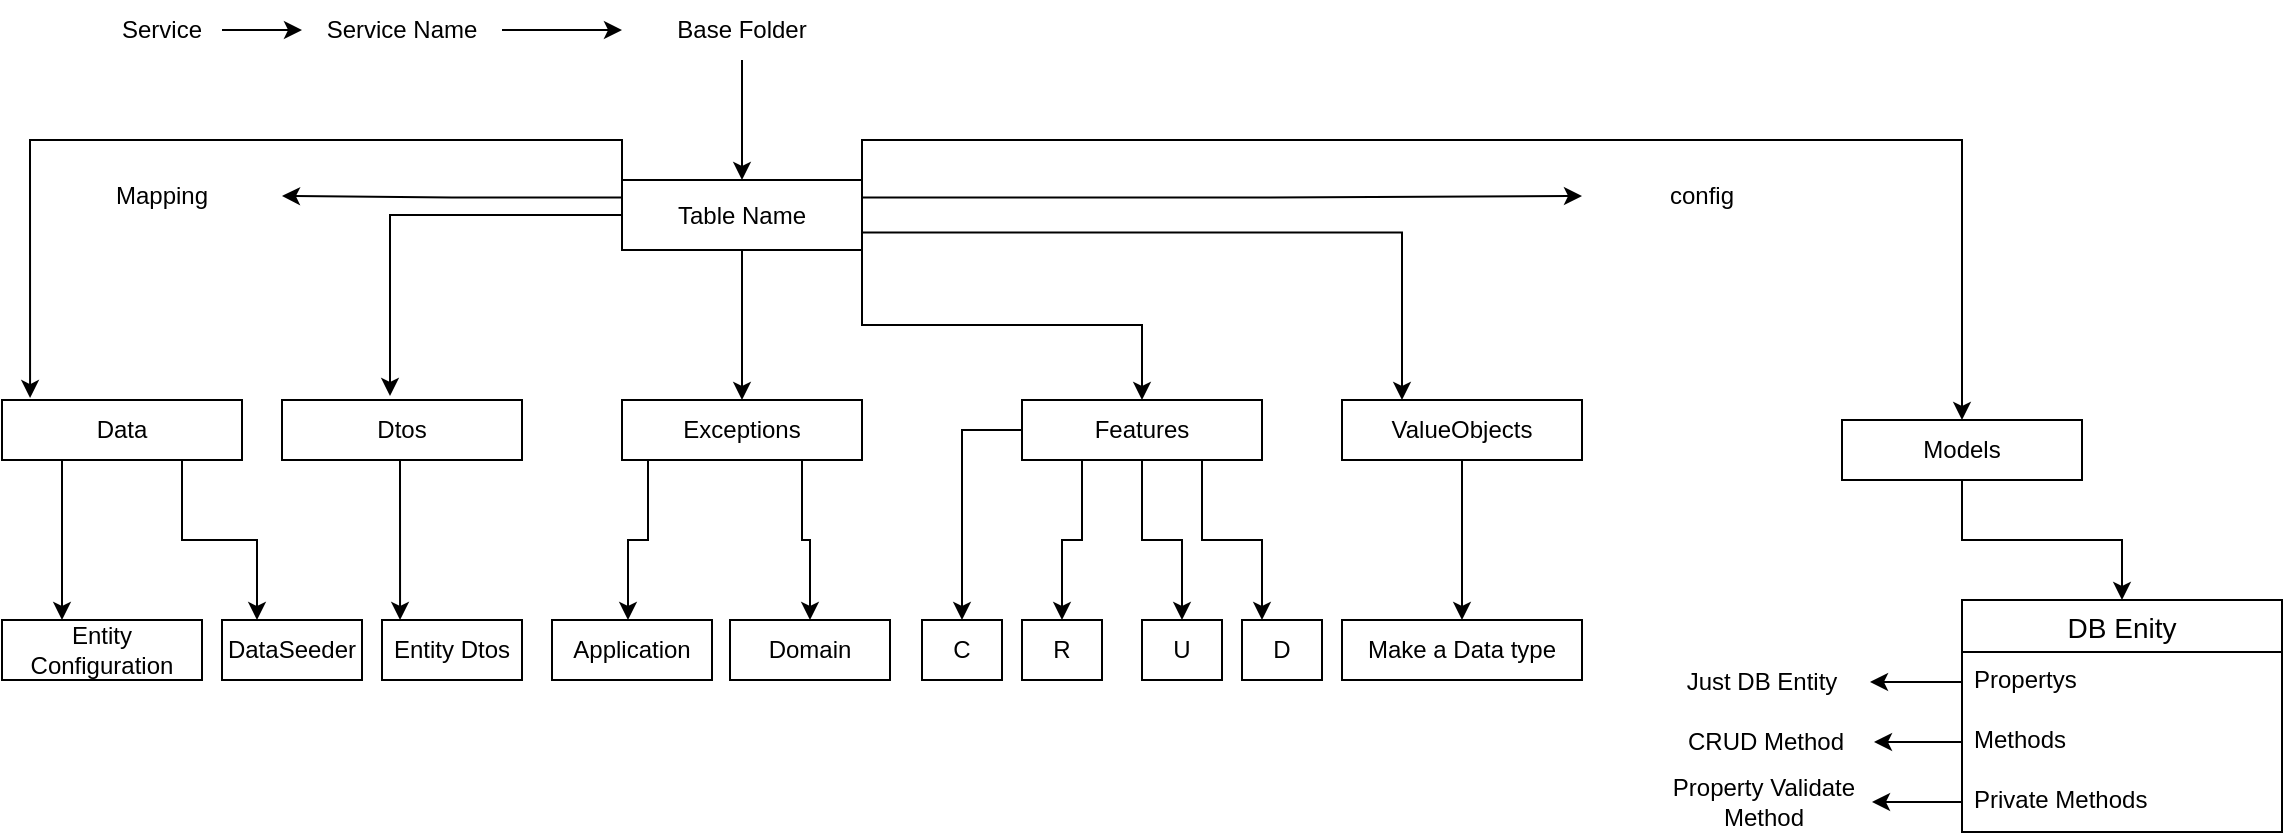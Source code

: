 <mxfile version="21.1.1" type="github">
  <diagram name="Page-1" id="UMADV98i5JFgTWzXtIxi">
    <mxGraphModel dx="1120" dy="452" grid="1" gridSize="10" guides="1" tooltips="1" connect="1" arrows="1" fold="1" page="1" pageScale="1" pageWidth="827" pageHeight="1169" math="0" shadow="0">
      <root>
        <mxCell id="0" />
        <mxCell id="1" parent="0" />
        <mxCell id="pZzHoeOJ069ep5u9NYxu-22" style="edgeStyle=orthogonalEdgeStyle;rounded=0;orthogonalLoop=1;jettySize=auto;html=1;entryX=0;entryY=0.5;entryDx=0;entryDy=0;" parent="1" source="pZzHoeOJ069ep5u9NYxu-19" target="pZzHoeOJ069ep5u9NYxu-21" edge="1">
          <mxGeometry relative="1" as="geometry">
            <mxPoint x="230" y="20" as="targetPoint" />
          </mxGeometry>
        </mxCell>
        <mxCell id="pZzHoeOJ069ep5u9NYxu-19" value="Service" style="text;html=1;strokeColor=none;fillColor=none;align=center;verticalAlign=middle;whiteSpace=wrap;rounded=0;" parent="1" vertex="1">
          <mxGeometry x="60" y="10" width="60" height="30" as="geometry" />
        </mxCell>
        <mxCell id="pZzHoeOJ069ep5u9NYxu-24" style="edgeStyle=orthogonalEdgeStyle;rounded=0;orthogonalLoop=1;jettySize=auto;html=1;" parent="1" source="pZzHoeOJ069ep5u9NYxu-21" target="pZzHoeOJ069ep5u9NYxu-23" edge="1">
          <mxGeometry relative="1" as="geometry" />
        </mxCell>
        <mxCell id="pZzHoeOJ069ep5u9NYxu-21" value="Service Name" style="text;html=1;strokeColor=none;fillColor=none;align=center;verticalAlign=middle;whiteSpace=wrap;rounded=0;" parent="1" vertex="1">
          <mxGeometry x="160" y="10" width="100" height="30" as="geometry" />
        </mxCell>
        <mxCell id="pZzHoeOJ069ep5u9NYxu-30" style="edgeStyle=orthogonalEdgeStyle;rounded=0;orthogonalLoop=1;jettySize=auto;html=1;exitX=0.5;exitY=1;exitDx=0;exitDy=0;" parent="1" source="pZzHoeOJ069ep5u9NYxu-23" target="pZzHoeOJ069ep5u9NYxu-25" edge="1">
          <mxGeometry relative="1" as="geometry" />
        </mxCell>
        <mxCell id="pZzHoeOJ069ep5u9NYxu-23" value="Base Folder" style="text;html=1;strokeColor=none;fillColor=none;align=center;verticalAlign=middle;whiteSpace=wrap;rounded=0;" parent="1" vertex="1">
          <mxGeometry x="320" y="10" width="120" height="30" as="geometry" />
        </mxCell>
        <mxCell id="pZzHoeOJ069ep5u9NYxu-38" style="edgeStyle=orthogonalEdgeStyle;rounded=0;orthogonalLoop=1;jettySize=auto;html=1;exitX=1;exitY=0;exitDx=0;exitDy=0;entryX=0.5;entryY=0;entryDx=0;entryDy=0;" parent="1" source="pZzHoeOJ069ep5u9NYxu-25" target="pZzHoeOJ069ep5u9NYxu-35" edge="1">
          <mxGeometry relative="1" as="geometry" />
        </mxCell>
        <mxCell id="pZzHoeOJ069ep5u9NYxu-40" style="edgeStyle=orthogonalEdgeStyle;rounded=0;orthogonalLoop=1;jettySize=auto;html=1;exitX=0.5;exitY=1;exitDx=0;exitDy=0;entryX=0.5;entryY=0;entryDx=0;entryDy=0;" parent="1" source="pZzHoeOJ069ep5u9NYxu-25" target="pZzHoeOJ069ep5u9NYxu-33" edge="1">
          <mxGeometry relative="1" as="geometry" />
        </mxCell>
        <mxCell id="pZzHoeOJ069ep5u9NYxu-41" style="edgeStyle=orthogonalEdgeStyle;rounded=0;orthogonalLoop=1;jettySize=auto;html=1;exitX=0;exitY=0;exitDx=0;exitDy=0;entryX=0.117;entryY=-0.033;entryDx=0;entryDy=0;entryPerimeter=0;" parent="1" source="pZzHoeOJ069ep5u9NYxu-25" target="pZzHoeOJ069ep5u9NYxu-31" edge="1">
          <mxGeometry relative="1" as="geometry">
            <mxPoint x="20" y="140" as="targetPoint" />
          </mxGeometry>
        </mxCell>
        <mxCell id="pZzHoeOJ069ep5u9NYxu-42" style="edgeStyle=orthogonalEdgeStyle;rounded=0;orthogonalLoop=1;jettySize=auto;html=1;exitX=0;exitY=0.5;exitDx=0;exitDy=0;entryX=0.45;entryY=-0.067;entryDx=0;entryDy=0;entryPerimeter=0;" parent="1" source="pZzHoeOJ069ep5u9NYxu-25" target="pZzHoeOJ069ep5u9NYxu-32" edge="1">
          <mxGeometry relative="1" as="geometry" />
        </mxCell>
        <mxCell id="pZzHoeOJ069ep5u9NYxu-51" style="edgeStyle=orthogonalEdgeStyle;rounded=0;orthogonalLoop=1;jettySize=auto;html=1;exitX=1;exitY=1;exitDx=0;exitDy=0;entryX=0.5;entryY=0;entryDx=0;entryDy=0;" parent="1" source="pZzHoeOJ069ep5u9NYxu-25" target="pZzHoeOJ069ep5u9NYxu-34" edge="1">
          <mxGeometry relative="1" as="geometry" />
        </mxCell>
        <mxCell id="pZzHoeOJ069ep5u9NYxu-52" style="edgeStyle=orthogonalEdgeStyle;rounded=0;orthogonalLoop=1;jettySize=auto;html=1;exitX=1;exitY=0.75;exitDx=0;exitDy=0;entryX=0.25;entryY=0;entryDx=0;entryDy=0;" parent="1" source="pZzHoeOJ069ep5u9NYxu-25" target="pZzHoeOJ069ep5u9NYxu-45" edge="1">
          <mxGeometry relative="1" as="geometry" />
        </mxCell>
        <mxCell id="pZzHoeOJ069ep5u9NYxu-56" style="edgeStyle=orthogonalEdgeStyle;rounded=0;orthogonalLoop=1;jettySize=auto;html=1;exitX=1;exitY=0.25;exitDx=0;exitDy=0;" parent="1" source="pZzHoeOJ069ep5u9NYxu-25" target="pZzHoeOJ069ep5u9NYxu-55" edge="1">
          <mxGeometry relative="1" as="geometry" />
        </mxCell>
        <mxCell id="pZzHoeOJ069ep5u9NYxu-58" style="edgeStyle=orthogonalEdgeStyle;rounded=0;orthogonalLoop=1;jettySize=auto;html=1;exitX=0;exitY=0.25;exitDx=0;exitDy=0;" parent="1" source="pZzHoeOJ069ep5u9NYxu-25" target="pZzHoeOJ069ep5u9NYxu-57" edge="1">
          <mxGeometry relative="1" as="geometry" />
        </mxCell>
        <mxCell id="pZzHoeOJ069ep5u9NYxu-25" value="Table Name" style="whiteSpace=wrap;html=1;" parent="1" vertex="1">
          <mxGeometry x="320" y="100" width="120" height="35" as="geometry" />
        </mxCell>
        <mxCell id="YP6eUnewBaTXaxf08kpu-2" value="" style="edgeStyle=orthogonalEdgeStyle;rounded=0;orthogonalLoop=1;jettySize=auto;html=1;" edge="1" parent="1" source="pZzHoeOJ069ep5u9NYxu-31" target="YP6eUnewBaTXaxf08kpu-1">
          <mxGeometry relative="1" as="geometry">
            <Array as="points">
              <mxPoint x="40" y="260" />
              <mxPoint x="40" y="260" />
            </Array>
          </mxGeometry>
        </mxCell>
        <mxCell id="YP6eUnewBaTXaxf08kpu-6" style="edgeStyle=orthogonalEdgeStyle;rounded=0;orthogonalLoop=1;jettySize=auto;html=1;exitX=0.75;exitY=1;exitDx=0;exitDy=0;entryX=0.25;entryY=0;entryDx=0;entryDy=0;" edge="1" parent="1" source="pZzHoeOJ069ep5u9NYxu-31" target="YP6eUnewBaTXaxf08kpu-5">
          <mxGeometry relative="1" as="geometry" />
        </mxCell>
        <mxCell id="pZzHoeOJ069ep5u9NYxu-31" value="Data" style="whiteSpace=wrap;html=1;" parent="1" vertex="1">
          <mxGeometry x="10" y="210" width="120" height="30" as="geometry" />
        </mxCell>
        <mxCell id="YP6eUnewBaTXaxf08kpu-9" style="edgeStyle=orthogonalEdgeStyle;rounded=0;orthogonalLoop=1;jettySize=auto;html=1;exitX=0.5;exitY=1;exitDx=0;exitDy=0;entryX=0.129;entryY=0;entryDx=0;entryDy=0;entryPerimeter=0;" edge="1" parent="1">
          <mxGeometry relative="1" as="geometry">
            <mxPoint x="210" y="240" as="sourcePoint" />
            <mxPoint x="209.03" y="320" as="targetPoint" />
            <Array as="points">
              <mxPoint x="209" y="240" />
            </Array>
          </mxGeometry>
        </mxCell>
        <mxCell id="pZzHoeOJ069ep5u9NYxu-32" value="Dtos" style="whiteSpace=wrap;html=1;" parent="1" vertex="1">
          <mxGeometry x="150" y="210" width="120" height="30" as="geometry" />
        </mxCell>
        <mxCell id="YP6eUnewBaTXaxf08kpu-11" value="" style="edgeStyle=orthogonalEdgeStyle;rounded=0;orthogonalLoop=1;jettySize=auto;html=1;" edge="1" parent="1">
          <mxGeometry relative="1" as="geometry">
            <mxPoint x="333" y="240" as="sourcePoint" />
            <mxPoint x="323" y="320" as="targetPoint" />
            <Array as="points">
              <mxPoint x="333" y="280" />
              <mxPoint x="323" y="280" />
            </Array>
          </mxGeometry>
        </mxCell>
        <mxCell id="YP6eUnewBaTXaxf08kpu-13" style="edgeStyle=orthogonalEdgeStyle;rounded=0;orthogonalLoop=1;jettySize=auto;html=1;exitX=0.75;exitY=1;exitDx=0;exitDy=0;entryX=0.5;entryY=0;entryDx=0;entryDy=0;" edge="1" parent="1" source="pZzHoeOJ069ep5u9NYxu-33" target="YP6eUnewBaTXaxf08kpu-12">
          <mxGeometry relative="1" as="geometry" />
        </mxCell>
        <mxCell id="pZzHoeOJ069ep5u9NYxu-33" value="Exceptions" style="whiteSpace=wrap;html=1;" parent="1" vertex="1">
          <mxGeometry x="320" y="210" width="120" height="30" as="geometry" />
        </mxCell>
        <mxCell id="YP6eUnewBaTXaxf08kpu-15" value="" style="edgeStyle=orthogonalEdgeStyle;rounded=0;orthogonalLoop=1;jettySize=auto;html=1;" edge="1" parent="1" source="pZzHoeOJ069ep5u9NYxu-34" target="YP6eUnewBaTXaxf08kpu-14">
          <mxGeometry relative="1" as="geometry" />
        </mxCell>
        <mxCell id="YP6eUnewBaTXaxf08kpu-19" style="edgeStyle=orthogonalEdgeStyle;rounded=0;orthogonalLoop=1;jettySize=auto;html=1;exitX=0.25;exitY=1;exitDx=0;exitDy=0;entryX=0.5;entryY=0;entryDx=0;entryDy=0;" edge="1" parent="1" source="pZzHoeOJ069ep5u9NYxu-34" target="YP6eUnewBaTXaxf08kpu-16">
          <mxGeometry relative="1" as="geometry" />
        </mxCell>
        <mxCell id="YP6eUnewBaTXaxf08kpu-20" style="edgeStyle=orthogonalEdgeStyle;rounded=0;orthogonalLoop=1;jettySize=auto;html=1;exitX=0.5;exitY=1;exitDx=0;exitDy=0;entryX=0.5;entryY=0;entryDx=0;entryDy=0;" edge="1" parent="1" source="pZzHoeOJ069ep5u9NYxu-34" target="YP6eUnewBaTXaxf08kpu-17">
          <mxGeometry relative="1" as="geometry" />
        </mxCell>
        <mxCell id="YP6eUnewBaTXaxf08kpu-21" style="edgeStyle=orthogonalEdgeStyle;rounded=0;orthogonalLoop=1;jettySize=auto;html=1;exitX=0.75;exitY=1;exitDx=0;exitDy=0;entryX=0.25;entryY=0;entryDx=0;entryDy=0;" edge="1" parent="1" source="pZzHoeOJ069ep5u9NYxu-34" target="YP6eUnewBaTXaxf08kpu-18">
          <mxGeometry relative="1" as="geometry" />
        </mxCell>
        <mxCell id="pZzHoeOJ069ep5u9NYxu-34" value="Features" style="whiteSpace=wrap;html=1;" parent="1" vertex="1">
          <mxGeometry x="520" y="210" width="120" height="30" as="geometry" />
        </mxCell>
        <mxCell id="pZzHoeOJ069ep5u9NYxu-59" style="edgeStyle=orthogonalEdgeStyle;rounded=0;orthogonalLoop=1;jettySize=auto;html=1;exitX=0.5;exitY=1;exitDx=0;exitDy=0;entryX=0.5;entryY=0;entryDx=0;entryDy=0;" parent="1" source="pZzHoeOJ069ep5u9NYxu-35" target="u61qnfWPwvR5sV4NFVFH-3" edge="1">
          <mxGeometry relative="1" as="geometry">
            <mxPoint x="821" y="350" as="targetPoint" />
          </mxGeometry>
        </mxCell>
        <mxCell id="pZzHoeOJ069ep5u9NYxu-35" value="Models" style="whiteSpace=wrap;html=1;" parent="1" vertex="1">
          <mxGeometry x="930" y="220" width="120" height="30" as="geometry" />
        </mxCell>
        <mxCell id="YP6eUnewBaTXaxf08kpu-23" value="" style="edgeStyle=orthogonalEdgeStyle;rounded=0;orthogonalLoop=1;jettySize=auto;html=1;" edge="1" parent="1" source="pZzHoeOJ069ep5u9NYxu-45" target="YP6eUnewBaTXaxf08kpu-22">
          <mxGeometry relative="1" as="geometry" />
        </mxCell>
        <mxCell id="pZzHoeOJ069ep5u9NYxu-45" value="ValueObjects" style="whiteSpace=wrap;html=1;" parent="1" vertex="1">
          <mxGeometry x="680" y="210" width="120" height="30" as="geometry" />
        </mxCell>
        <mxCell id="pZzHoeOJ069ep5u9NYxu-55" value="config" style="text;html=1;strokeColor=none;fillColor=none;align=center;verticalAlign=middle;whiteSpace=wrap;rounded=0;" parent="1" vertex="1">
          <mxGeometry x="800" y="93" width="120" height="30" as="geometry" />
        </mxCell>
        <mxCell id="pZzHoeOJ069ep5u9NYxu-57" value="Mapping" style="text;html=1;strokeColor=none;fillColor=none;align=center;verticalAlign=middle;whiteSpace=wrap;rounded=0;" parent="1" vertex="1">
          <mxGeometry x="30" y="93" width="120" height="30" as="geometry" />
        </mxCell>
        <mxCell id="u61qnfWPwvR5sV4NFVFH-3" value="DB Enity" style="swimlane;fontStyle=0;childLayout=stackLayout;horizontal=1;startSize=26;horizontalStack=0;resizeParent=1;resizeParentMax=0;resizeLast=0;collapsible=1;marginBottom=0;align=center;fontSize=14;" parent="1" vertex="1">
          <mxGeometry x="990" y="310" width="160" height="116" as="geometry" />
        </mxCell>
        <mxCell id="u61qnfWPwvR5sV4NFVFH-4" value="Propertys" style="text;strokeColor=none;fillColor=none;spacingLeft=4;spacingRight=4;overflow=hidden;rotatable=0;points=[[0,0.5],[1,0.5]];portConstraint=eastwest;fontSize=12;" parent="u61qnfWPwvR5sV4NFVFH-3" vertex="1">
          <mxGeometry y="26" width="160" height="30" as="geometry" />
        </mxCell>
        <mxCell id="u61qnfWPwvR5sV4NFVFH-5" value="Methods" style="text;strokeColor=none;fillColor=none;spacingLeft=4;spacingRight=4;overflow=hidden;rotatable=0;points=[[0,0.5],[1,0.5]];portConstraint=eastwest;fontSize=12;" parent="u61qnfWPwvR5sV4NFVFH-3" vertex="1">
          <mxGeometry y="56" width="160" height="30" as="geometry" />
        </mxCell>
        <mxCell id="u61qnfWPwvR5sV4NFVFH-6" value="Private Methods" style="text;strokeColor=none;fillColor=none;spacingLeft=4;spacingRight=4;overflow=hidden;rotatable=0;points=[[0,0.5],[1,0.5]];portConstraint=eastwest;fontSize=12;" parent="u61qnfWPwvR5sV4NFVFH-3" vertex="1">
          <mxGeometry y="86" width="160" height="30" as="geometry" />
        </mxCell>
        <mxCell id="YP6eUnewBaTXaxf08kpu-1" value="Entity Configuration" style="whiteSpace=wrap;html=1;" vertex="1" parent="1">
          <mxGeometry x="10" y="320" width="100" height="30" as="geometry" />
        </mxCell>
        <mxCell id="YP6eUnewBaTXaxf08kpu-5" value="DataSeeder" style="whiteSpace=wrap;html=1;" vertex="1" parent="1">
          <mxGeometry x="120" y="320" width="70" height="30" as="geometry" />
        </mxCell>
        <mxCell id="YP6eUnewBaTXaxf08kpu-8" value="Entity Dtos" style="whiteSpace=wrap;html=1;" vertex="1" parent="1">
          <mxGeometry x="200" y="320" width="70" height="30" as="geometry" />
        </mxCell>
        <mxCell id="YP6eUnewBaTXaxf08kpu-10" value="Application" style="whiteSpace=wrap;html=1;" vertex="1" parent="1">
          <mxGeometry x="285" y="320" width="80" height="30" as="geometry" />
        </mxCell>
        <mxCell id="YP6eUnewBaTXaxf08kpu-12" value="Domain" style="whiteSpace=wrap;html=1;" vertex="1" parent="1">
          <mxGeometry x="374" y="320" width="80" height="30" as="geometry" />
        </mxCell>
        <mxCell id="YP6eUnewBaTXaxf08kpu-14" value="C" style="whiteSpace=wrap;html=1;" vertex="1" parent="1">
          <mxGeometry x="470" y="320" width="40" height="30" as="geometry" />
        </mxCell>
        <mxCell id="YP6eUnewBaTXaxf08kpu-16" value="R" style="whiteSpace=wrap;html=1;" vertex="1" parent="1">
          <mxGeometry x="520" y="320" width="40" height="30" as="geometry" />
        </mxCell>
        <mxCell id="YP6eUnewBaTXaxf08kpu-17" value="U" style="whiteSpace=wrap;html=1;" vertex="1" parent="1">
          <mxGeometry x="580" y="320" width="40" height="30" as="geometry" />
        </mxCell>
        <mxCell id="YP6eUnewBaTXaxf08kpu-18" value="D" style="whiteSpace=wrap;html=1;" vertex="1" parent="1">
          <mxGeometry x="630" y="320" width="40" height="30" as="geometry" />
        </mxCell>
        <mxCell id="YP6eUnewBaTXaxf08kpu-22" value="Make a Data type" style="whiteSpace=wrap;html=1;" vertex="1" parent="1">
          <mxGeometry x="680" y="320" width="120" height="30" as="geometry" />
        </mxCell>
        <mxCell id="YP6eUnewBaTXaxf08kpu-27" value="Just DB Entity" style="text;html=1;strokeColor=none;fillColor=none;align=center;verticalAlign=middle;whiteSpace=wrap;rounded=0;" vertex="1" parent="1">
          <mxGeometry x="836" y="336" width="108" height="30" as="geometry" />
        </mxCell>
        <mxCell id="YP6eUnewBaTXaxf08kpu-30" style="edgeStyle=orthogonalEdgeStyle;rounded=0;orthogonalLoop=1;jettySize=auto;html=1;exitX=0;exitY=0.5;exitDx=0;exitDy=0;" edge="1" parent="1" source="u61qnfWPwvR5sV4NFVFH-4" target="YP6eUnewBaTXaxf08kpu-27">
          <mxGeometry relative="1" as="geometry">
            <mxPoint x="960" y="351" as="targetPoint" />
          </mxGeometry>
        </mxCell>
        <mxCell id="YP6eUnewBaTXaxf08kpu-31" value="CRUD Method" style="text;html=1;strokeColor=none;fillColor=none;align=center;verticalAlign=middle;whiteSpace=wrap;rounded=0;" vertex="1" parent="1">
          <mxGeometry x="838" y="366" width="108" height="30" as="geometry" />
        </mxCell>
        <mxCell id="YP6eUnewBaTXaxf08kpu-32" style="edgeStyle=orthogonalEdgeStyle;rounded=0;orthogonalLoop=1;jettySize=auto;html=1;exitX=0;exitY=0.5;exitDx=0;exitDy=0;" edge="1" parent="1" source="u61qnfWPwvR5sV4NFVFH-5" target="YP6eUnewBaTXaxf08kpu-31">
          <mxGeometry relative="1" as="geometry" />
        </mxCell>
        <mxCell id="YP6eUnewBaTXaxf08kpu-33" value="Property Validate Method" style="text;html=1;strokeColor=none;fillColor=none;align=center;verticalAlign=middle;whiteSpace=wrap;rounded=0;" vertex="1" parent="1">
          <mxGeometry x="837" y="396" width="108" height="30" as="geometry" />
        </mxCell>
        <mxCell id="YP6eUnewBaTXaxf08kpu-34" style="edgeStyle=orthogonalEdgeStyle;rounded=0;orthogonalLoop=1;jettySize=auto;html=1;exitX=0;exitY=0.5;exitDx=0;exitDy=0;" edge="1" parent="1" source="u61qnfWPwvR5sV4NFVFH-6" target="YP6eUnewBaTXaxf08kpu-33">
          <mxGeometry relative="1" as="geometry" />
        </mxCell>
      </root>
    </mxGraphModel>
  </diagram>
</mxfile>
